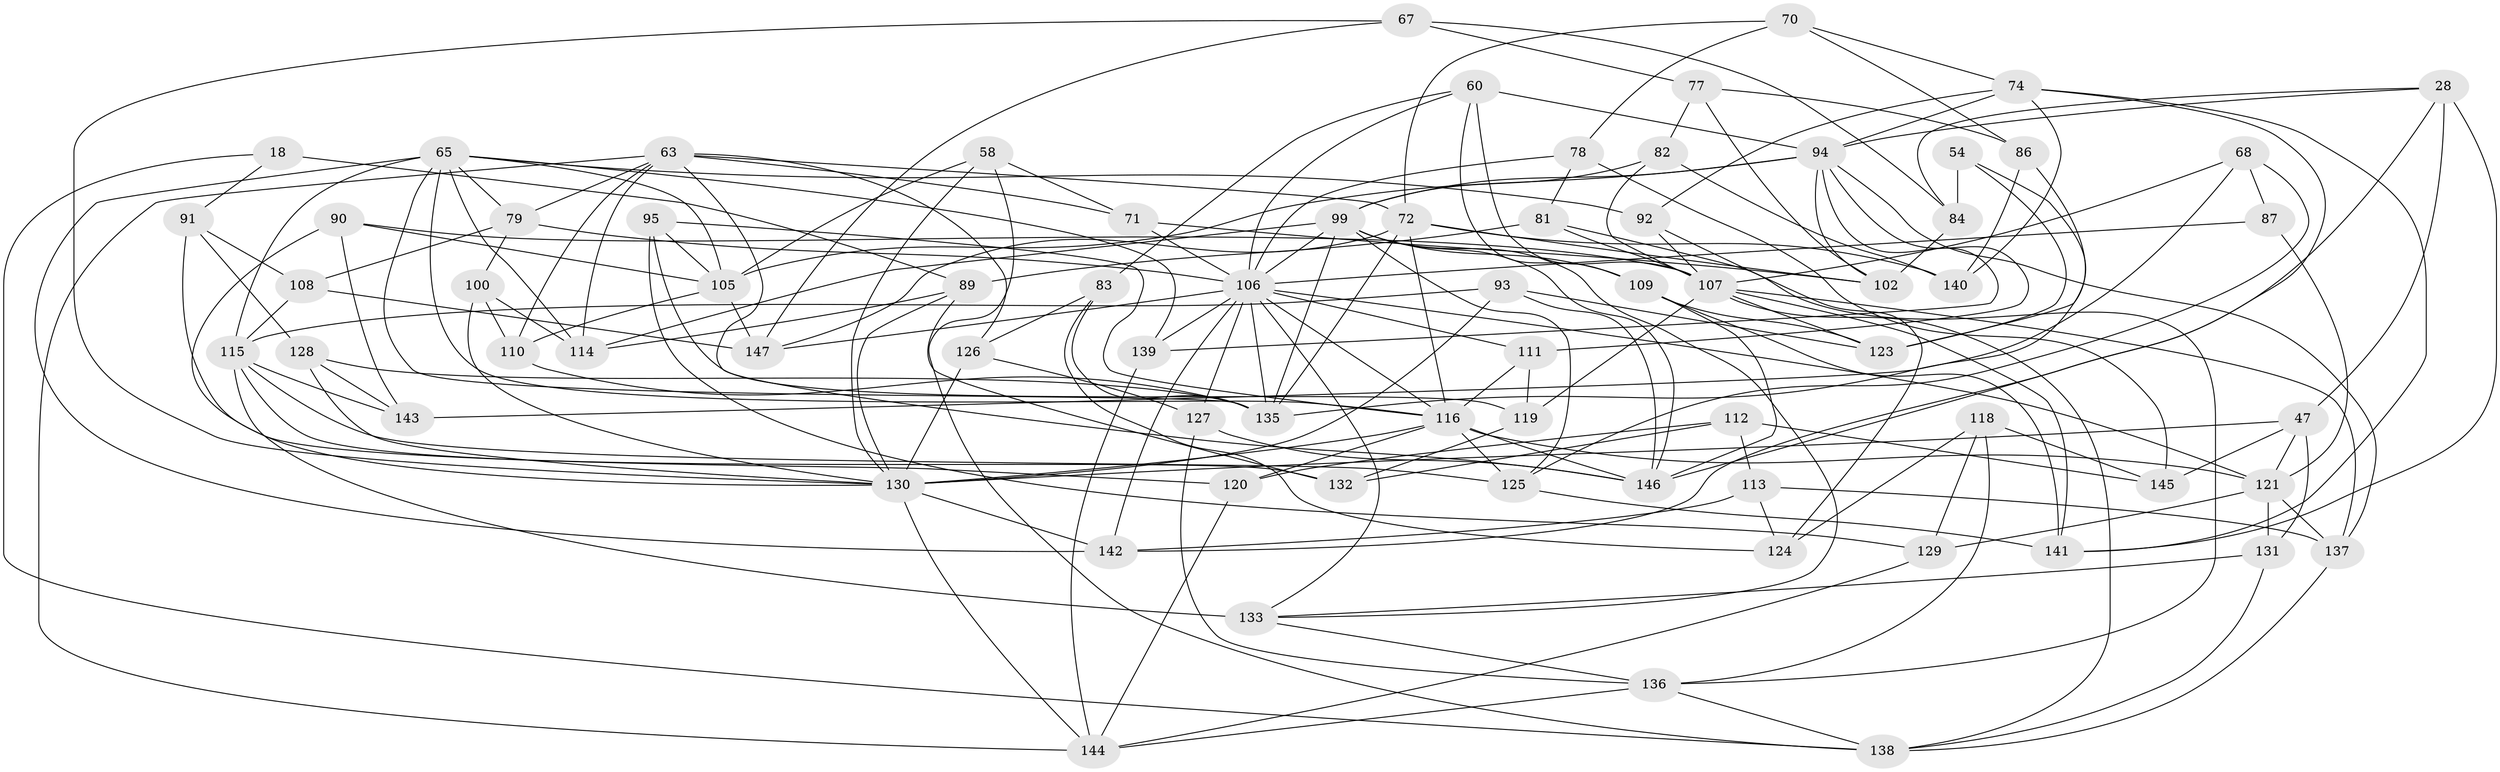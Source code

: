 // original degree distribution, {4: 1.0}
// Generated by graph-tools (version 1.1) at 2025/04/03/04/25 22:04:14]
// undirected, 73 vertices, 191 edges
graph export_dot {
graph [start="1"]
  node [color=gray90,style=filled];
  18;
  28 [super="+15"];
  47 [super="+23"];
  54;
  58;
  60 [super="+46"];
  63 [super="+25+61"];
  65 [super="+2+12+55"];
  67;
  68;
  70;
  71;
  72 [super="+29+30"];
  74 [super="+7+43"];
  77;
  78;
  79 [super="+52"];
  81;
  82;
  83;
  84;
  86;
  87;
  89 [super="+16"];
  90;
  91;
  92;
  93;
  94 [super="+88"];
  95;
  99 [super="+21+22+44"];
  100 [super="+36"];
  102 [super="+97"];
  105 [super="+37+45"];
  106 [super="+48+73+64"];
  107 [super="+24+31+41"];
  108;
  109 [super="+32"];
  110;
  111;
  112;
  113;
  114 [super="+42"];
  115 [super="+27"];
  116 [super="+53+66"];
  118;
  119;
  120;
  121 [super="+117"];
  123 [super="+17"];
  124;
  125 [super="+62"];
  126;
  127;
  128;
  129;
  130 [super="+96+50+101"];
  131;
  132;
  133 [super="+26"];
  135 [super="+103"];
  136 [super="+122"];
  137 [super="+51"];
  138 [super="+98"];
  139 [super="+57"];
  140;
  141 [super="+80"];
  142 [super="+75"];
  143;
  144 [super="+134"];
  145;
  146 [super="+104"];
  147 [super="+69"];
  18 -- 91;
  18 -- 138;
  18 -- 89 [weight=2];
  28 -- 84;
  28 -- 142;
  28 -- 141;
  28 -- 94;
  28 -- 47 [weight=2];
  47 -- 131;
  47 -- 145;
  47 -- 130;
  47 -- 121;
  54 -- 84;
  54 -- 123 [weight=2];
  54 -- 135;
  58 -- 71;
  58 -- 130;
  58 -- 138;
  58 -- 105;
  60 -- 107 [weight=2];
  60 -- 94;
  60 -- 83;
  60 -- 109;
  60 -- 106;
  63 -- 114;
  63 -- 144;
  63 -- 110;
  63 -- 71;
  63 -- 146;
  63 -- 126;
  63 -- 79;
  63 -- 72;
  65 -- 92;
  65 -- 105;
  65 -- 79;
  65 -- 114 [weight=2];
  65 -- 115;
  65 -- 135 [weight=2];
  65 -- 142;
  65 -- 139;
  65 -- 116 [weight=2];
  67 -- 130;
  67 -- 84;
  67 -- 147;
  67 -- 77;
  68 -- 87;
  68 -- 143;
  68 -- 107;
  68 -- 125;
  70 -- 78;
  70 -- 72;
  70 -- 86;
  70 -- 74;
  71 -- 102;
  71 -- 106;
  72 -- 140;
  72 -- 116;
  72 -- 102 [weight=2];
  72 -- 147;
  72 -- 135;
  74 -- 94 [weight=2];
  74 -- 92;
  74 -- 146;
  74 -- 141 [weight=2];
  74 -- 140;
  77 -- 82;
  77 -- 86;
  77 -- 102;
  78 -- 145;
  78 -- 81;
  78 -- 106;
  79 -- 100 [weight=2];
  79 -- 108;
  79 -- 106;
  81 -- 136;
  81 -- 89;
  81 -- 107;
  82 -- 140;
  82 -- 107;
  82 -- 99;
  83 -- 124;
  83 -- 126;
  83 -- 135;
  84 -- 102;
  86 -- 140;
  86 -- 123;
  87 -- 106;
  87 -- 121 [weight=2];
  89 -- 132;
  89 -- 130;
  89 -- 114;
  90 -- 143;
  90 -- 105;
  90 -- 107;
  90 -- 130;
  91 -- 128;
  91 -- 120;
  91 -- 108;
  92 -- 124;
  92 -- 107;
  93 -- 115;
  93 -- 123;
  93 -- 146;
  93 -- 130;
  94 -- 137;
  94 -- 139;
  94 -- 111;
  94 -- 99;
  94 -- 102;
  94 -- 105;
  95 -- 119;
  95 -- 129;
  95 -- 105;
  95 -- 116;
  99 -- 109;
  99 -- 133;
  99 -- 146;
  99 -- 114;
  99 -- 135 [weight=2];
  99 -- 106;
  99 -- 125;
  100 -- 114;
  100 -- 130 [weight=2];
  100 -- 110;
  105 -- 147 [weight=2];
  105 -- 110;
  106 -- 147;
  106 -- 139 [weight=3];
  106 -- 135;
  106 -- 111;
  106 -- 127;
  106 -- 133;
  106 -- 142 [weight=2];
  106 -- 116;
  106 -- 121;
  107 -- 119;
  107 -- 138;
  107 -- 123;
  107 -- 137;
  107 -- 141;
  108 -- 147;
  108 -- 115;
  109 -- 146 [weight=2];
  109 -- 123;
  109 -- 141;
  110 -- 135;
  111 -- 119;
  111 -- 116;
  112 -- 113;
  112 -- 120;
  112 -- 145;
  112 -- 132;
  113 -- 142;
  113 -- 124;
  113 -- 137;
  115 -- 132;
  115 -- 133 [weight=2];
  115 -- 125;
  115 -- 143;
  116 -- 121 [weight=3];
  116 -- 130 [weight=3];
  116 -- 125 [weight=2];
  116 -- 146;
  116 -- 120;
  118 -- 145;
  118 -- 124;
  118 -- 136;
  118 -- 129;
  119 -- 132;
  120 -- 144;
  121 -- 131;
  121 -- 137;
  121 -- 129;
  125 -- 141;
  126 -- 127;
  126 -- 130;
  127 -- 146;
  127 -- 136;
  128 -- 143;
  128 -- 135;
  128 -- 130;
  129 -- 144;
  130 -- 142;
  130 -- 144 [weight=2];
  131 -- 133;
  131 -- 138;
  133 -- 136;
  136 -- 138 [weight=2];
  136 -- 144 [weight=2];
  137 -- 138 [weight=2];
  139 -- 144;
}
